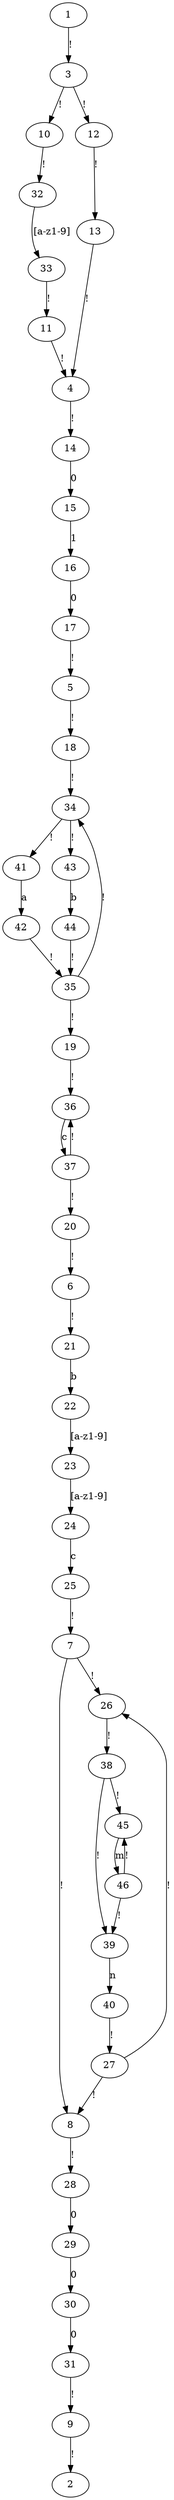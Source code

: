 strict digraph  {
	graph [epsilon=0.001];
	1 -> 3	 [label="!"];
	3 -> 10	 [label="!"];
	3 -> 12	 [label="!"];
	10 -> 32	 [label="!"];
	12 -> 13	 [label="!"];
	4 -> 14	 [label="!"];
	14 -> 15	 [label=0];
	5 -> 18	 [label="!"];
	18 -> 34	 [label="!"];
	6 -> 21	 [label="!"];
	21 -> 22	 [label=b];
	7 -> 8	 [label="!"];
	7 -> 26	 [label="!"];
	8 -> 28	 [label="!"];
	26 -> 38	 [label="!"];
	28 -> 29	 [label=0];
	9 -> 2	 [label="!"];
	32 -> 33	 [label="[a-z1-9]"];
	11 -> 4	 [label="!"];
	13 -> 4	 [label="!"];
	15 -> 16	 [label=1];
	16 -> 17	 [label=0];
	17 -> 5	 [label="!"];
	34 -> 41	 [label="!"];
	34 -> 43	 [label="!"];
	19 -> 36	 [label="!"];
	36 -> 37	 [label=c];
	20 -> 6	 [label="!"];
	22 -> 23	 [label="[a-z1-9]"];
	23 -> 24	 [label="[a-z1-9]"];
	24 -> 25	 [label=c];
	25 -> 7	 [label="!"];
	38 -> 39	 [label="!"];
	38 -> 45	 [label="!"];
	27 -> 8	 [label="!"];
	27 -> 26	 [label="!"];
	29 -> 30	 [label=0];
	30 -> 31	 [label=0];
	31 -> 9	 [label="!"];
	33 -> 11	 [label="!"];
	41 -> 42	 [label=a];
	43 -> 44	 [label=b];
	35 -> 34	 [label="!"];
	35 -> 19	 [label="!"];
	37 -> 36	 [label="!"];
	37 -> 20	 [label="!"];
	39 -> 40	 [label=n];
	45 -> 46	 [label=m];
	40 -> 27	 [label="!"];
	42 -> 35	 [label="!"];
	44 -> 35	 [label="!"];
	46 -> 39	 [label="!"];
	46 -> 45	 [label="!"];
}
